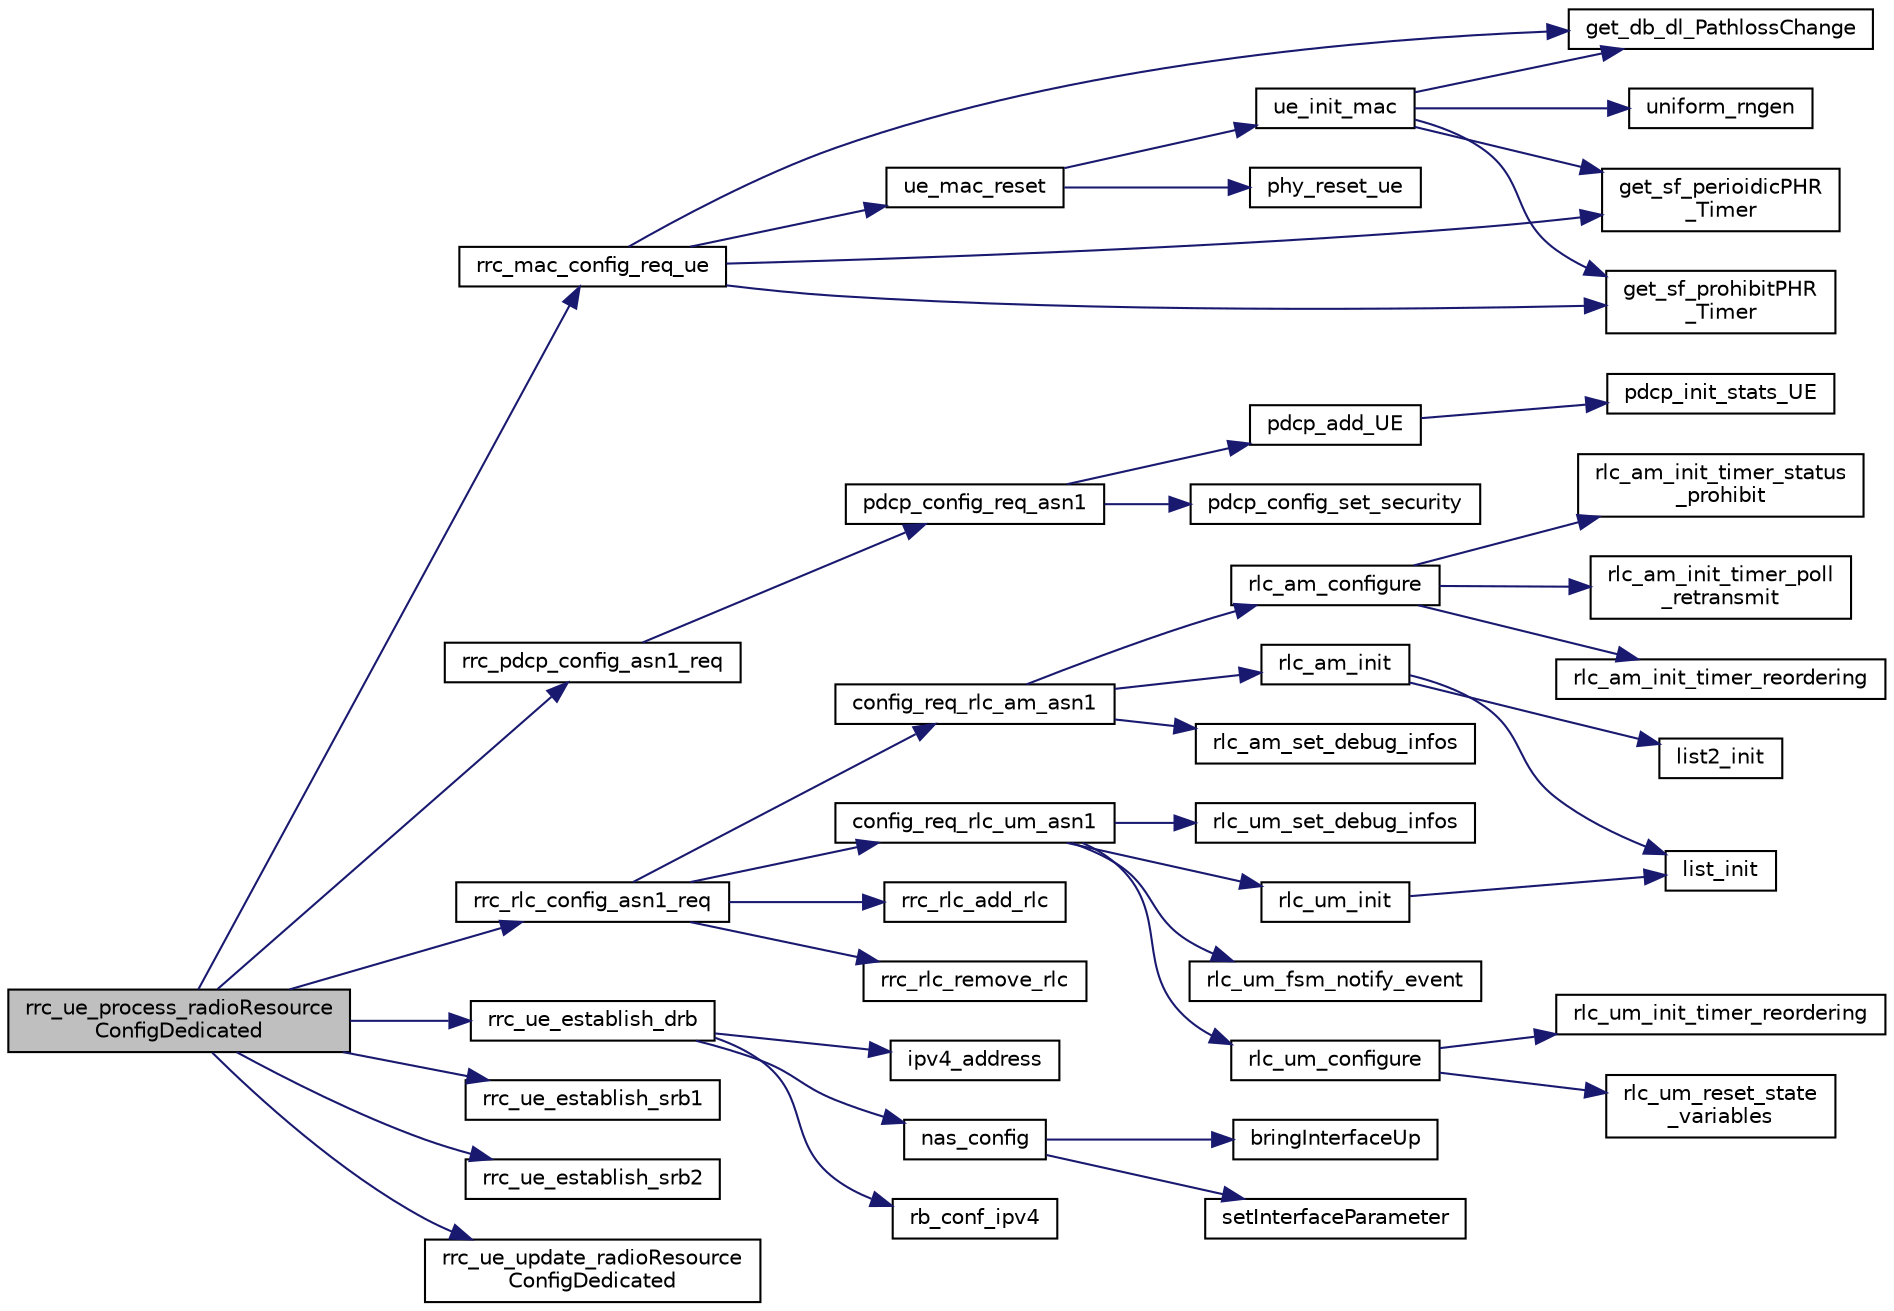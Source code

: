 digraph "rrc_ue_process_radioResourceConfigDedicated"
{
 // LATEX_PDF_SIZE
  edge [fontname="Helvetica",fontsize="10",labelfontname="Helvetica",labelfontsize="10"];
  node [fontname="Helvetica",fontsize="10",shape=record];
  rankdir="LR";
  Node1 [label="rrc_ue_process_radioResource\lConfigDedicated",height=0.2,width=0.4,color="black", fillcolor="grey75", style="filled", fontcolor="black",tooltip="Process a RadioResourceConfigDedicated Message and configure PHY/MAC."];
  Node1 -> Node2 [color="midnightblue",fontsize="10",style="solid",fontname="Helvetica"];
  Node2 [label="rrc_mac_config_req_ue",height=0.2,width=0.4,color="black", fillcolor="white", style="filled",URL="$group____mac.html#gafe15012710aa9742582216918ff0f028",tooltip="RRC eNB Configuration primitive for PHY/MAC. Allows configuration of PHY/MAC resources based on Syste..."];
  Node2 -> Node3 [color="midnightblue",fontsize="10",style="solid",fontname="Helvetica"];
  Node3 [label="get_db_dl_PathlossChange",height=0.2,width=0.4,color="black", fillcolor="white", style="filled",URL="$group____mac.html#ga764993404bc016bcd9dfebdd10aaaa14",tooltip="get the db form the path loss change configured by the higher layer"];
  Node2 -> Node4 [color="midnightblue",fontsize="10",style="solid",fontname="Helvetica"];
  Node4 [label="get_sf_perioidicPHR\l_Timer",height=0.2,width=0.4,color="black", fillcolor="white", style="filled",URL="$group____mac.html#gad66af9ea051d9714c152c74168103142",tooltip="get the number of subframe form the periodic PHR timer configured by the higher layer"];
  Node2 -> Node5 [color="midnightblue",fontsize="10",style="solid",fontname="Helvetica"];
  Node5 [label="get_sf_prohibitPHR\l_Timer",height=0.2,width=0.4,color="black", fillcolor="white", style="filled",URL="$group____mac.html#ga933ccf9b77944c58de0bfea4db388d95",tooltip="get the number of subframe form the prohibit PHR duration configured by the higher layer"];
  Node2 -> Node6 [color="midnightblue",fontsize="10",style="solid",fontname="Helvetica"];
  Node6 [label="ue_mac_reset",height=0.2,width=0.4,color="black", fillcolor="white", style="filled",URL="$group____mac.html#ga968bf9010590de196f107a6c6f8ed528",tooltip=" "];
  Node6 -> Node7 [color="midnightblue",fontsize="10",style="solid",fontname="Helvetica"];
  Node7 [label="phy_reset_ue",height=0.2,width=0.4,color="black", fillcolor="white", style="filled",URL="$config__ue_8c.html#a0fef1b3a3eb7a3467718f501d2371ea3",tooltip=" "];
  Node6 -> Node8 [color="midnightblue",fontsize="10",style="solid",fontname="Helvetica"];
  Node8 [label="ue_init_mac",height=0.2,width=0.4,color="black", fillcolor="white", style="filled",URL="$group____mac.html#gabdd32b2e7149305840a1af51bf155c50",tooltip=" "];
  Node8 -> Node3 [color="midnightblue",fontsize="10",style="solid",fontname="Helvetica"];
  Node8 -> Node4 [color="midnightblue",fontsize="10",style="solid",fontname="Helvetica"];
  Node8 -> Node5 [color="midnightblue",fontsize="10",style="solid",fontname="Helvetica"];
  Node8 -> Node9 [color="midnightblue",fontsize="10",style="solid",fontname="Helvetica"];
  Node9 [label="uniform_rngen",height=0.2,width=0.4,color="black", fillcolor="white", style="filled",URL="$group____mac.html#ga16686da47f6f375ecce38c22fa05ded7",tooltip=" "];
  Node1 -> Node10 [color="midnightblue",fontsize="10",style="solid",fontname="Helvetica"];
  Node10 [label="rrc_pdcp_config_asn1_req",height=0.2,width=0.4,color="black", fillcolor="white", style="filled",URL="$group____pdcp.html#ga3e65d0ecf9f1939cbefcffa4f3c05d3f",tooltip=" "];
  Node10 -> Node11 [color="midnightblue",fontsize="10",style="solid",fontname="Helvetica"];
  Node11 [label="pdcp_config_req_asn1",height=0.2,width=0.4,color="black", fillcolor="white", style="filled",URL="$pdcp_8c.html#a10a68f41de0b08f250cfc44ed0844d1e",tooltip=" "];
  Node11 -> Node12 [color="midnightblue",fontsize="10",style="solid",fontname="Helvetica"];
  Node12 [label="pdcp_add_UE",height=0.2,width=0.4,color="black", fillcolor="white", style="filled",URL="$group____pdcp.html#ga9301f59627d547303091e69a615606dc",tooltip="Function (for RRC) to add a new UE in PDCP module."];
  Node12 -> Node13 [color="midnightblue",fontsize="10",style="solid",fontname="Helvetica"];
  Node13 [label="pdcp_init_stats_UE",height=0.2,width=0.4,color="black", fillcolor="white", style="filled",URL="$pdcp_8c.html#a3938a1da1649a85b593599eec276423d",tooltip=" "];
  Node11 -> Node14 [color="midnightblue",fontsize="10",style="solid",fontname="Helvetica"];
  Node14 [label="pdcp_config_set_security",height=0.2,width=0.4,color="black", fillcolor="white", style="filled",URL="$group____pdcp.html#gab521b1aae92b7b23482ff5a59b02d351",tooltip=" "];
  Node1 -> Node15 [color="midnightblue",fontsize="10",style="solid",fontname="Helvetica"];
  Node15 [label="rrc_rlc_config_asn1_req",height=0.2,width=0.4,color="black", fillcolor="white", style="filled",URL="$group__em.html#ga7b0216172f78c506c62b8284e78abae6",tooltip=" "];
  Node15 -> Node16 [color="midnightblue",fontsize="10",style="solid",fontname="Helvetica"];
  Node16 [label="config_req_rlc_am_asn1",height=0.2,width=0.4,color="black", fillcolor="white", style="filled",URL="$group__em.html#ga17a0977a663faabfec698e2ea771446f",tooltip=" "];
  Node16 -> Node17 [color="midnightblue",fontsize="10",style="solid",fontname="Helvetica"];
  Node17 [label="rlc_am_configure",height=0.2,width=0.4,color="black", fillcolor="white", style="filled",URL="$group__em.html#gaf3b2cd84a936c90b896acba714d37f76",tooltip="Set RLC AM protocol parameters."];
  Node17 -> Node18 [color="midnightblue",fontsize="10",style="solid",fontname="Helvetica"];
  Node18 [label="rlc_am_init_timer_poll\l_retransmit",height=0.2,width=0.4,color="black", fillcolor="white", style="filled",URL="$group__em.html#gac07157a49820c01e5c4ed978d4655921",tooltip="Initialize the timer Poll-retransmit with RLC AM time-out config parameter."];
  Node17 -> Node19 [color="midnightblue",fontsize="10",style="solid",fontname="Helvetica"];
  Node19 [label="rlc_am_init_timer_reordering",height=0.2,width=0.4,color="black", fillcolor="white", style="filled",URL="$group__em.html#gad51249713b656cd4ff24741477a28695",tooltip="Initialize the timer reordering with RLC AM time-out config parameter."];
  Node17 -> Node20 [color="midnightblue",fontsize="10",style="solid",fontname="Helvetica"];
  Node20 [label="rlc_am_init_timer_status\l_prohibit",height=0.2,width=0.4,color="black", fillcolor="white", style="filled",URL="$group__em.html#gac16129a33196b1d10441cdc26f90a458",tooltip="Initialize the timer status-prohibit with RLC AM time-out config parameter."];
  Node16 -> Node21 [color="midnightblue",fontsize="10",style="solid",fontname="Helvetica"];
  Node21 [label="rlc_am_init",height=0.2,width=0.4,color="black", fillcolor="white", style="filled",URL="$group__em.html#ga5d6bf9b1b85f9335929bda3867cde24c",tooltip="Initialize the RLC AM protocol instance, reset variables, allocate buffers, lists,..."];
  Node21 -> Node22 [color="midnightblue",fontsize="10",style="solid",fontname="Helvetica"];
  Node22 [label="list2_init",height=0.2,width=0.4,color="black", fillcolor="white", style="filled",URL="$list_8h.html#a2541783413dfb9abad3e67c9e425b99b",tooltip=" "];
  Node21 -> Node23 [color="midnightblue",fontsize="10",style="solid",fontname="Helvetica"];
  Node23 [label="list_init",height=0.2,width=0.4,color="black", fillcolor="white", style="filled",URL="$list_8c.html#a896782f4f794d085242b80e09bbc91dd",tooltip=" "];
  Node16 -> Node24 [color="midnightblue",fontsize="10",style="solid",fontname="Helvetica"];
  Node24 [label="rlc_am_set_debug_infos",height=0.2,width=0.4,color="black", fillcolor="white", style="filled",URL="$group__em.html#ga7af095809b3110182b4beebe5c865a6e",tooltip=" "];
  Node15 -> Node25 [color="midnightblue",fontsize="10",style="solid",fontname="Helvetica"];
  Node25 [label="config_req_rlc_um_asn1",height=0.2,width=0.4,color="black", fillcolor="white", style="filled",URL="$group__em.html#ga349cec326628344a3896ab66accdfeec",tooltip=" "];
  Node25 -> Node26 [color="midnightblue",fontsize="10",style="solid",fontname="Helvetica"];
  Node26 [label="rlc_um_configure",height=0.2,width=0.4,color="black", fillcolor="white", style="filled",URL="$group__em.html#ga600588620219751cec5679ba0e3127cd",tooltip="Configure RLC UM protocol parameters."];
  Node26 -> Node27 [color="midnightblue",fontsize="10",style="solid",fontname="Helvetica"];
  Node27 [label="rlc_um_init_timer_reordering",height=0.2,width=0.4,color="black", fillcolor="white", style="filled",URL="$group__em.html#ga9b22ed31ef856f3a02b9ecb0603e26b5",tooltip=" "];
  Node26 -> Node28 [color="midnightblue",fontsize="10",style="solid",fontname="Helvetica"];
  Node28 [label="rlc_um_reset_state\l_variables",height=0.2,width=0.4,color="black", fillcolor="white", style="filled",URL="$group__em.html#gaa3d2b5c100e55278a47b618852faf90a",tooltip="Reset protocol variables and state variables to initial values."];
  Node25 -> Node29 [color="midnightblue",fontsize="10",style="solid",fontname="Helvetica"];
  Node29 [label="rlc_um_fsm_notify_event",height=0.2,width=0.4,color="black", fillcolor="white", style="filled",URL="$group__em.html#ga75987c28c1fdfac4f3ba001013a4fc7b",tooltip="Send an event to the RLC UM finite state machine."];
  Node25 -> Node30 [color="midnightblue",fontsize="10",style="solid",fontname="Helvetica"];
  Node30 [label="rlc_um_init",height=0.2,width=0.4,color="black", fillcolor="white", style="filled",URL="$group__em.html#ga7fd7aa9bdcb97d6cb653350e6011e94c",tooltip="Initialize a RLC UM protocol instance, initialize all variables, lists, allocate buffers for making t..."];
  Node30 -> Node23 [color="midnightblue",fontsize="10",style="solid",fontname="Helvetica"];
  Node25 -> Node31 [color="midnightblue",fontsize="10",style="solid",fontname="Helvetica"];
  Node31 [label="rlc_um_set_debug_infos",height=0.2,width=0.4,color="black", fillcolor="white", style="filled",URL="$group__em.html#gace9032f18521f8b89f56b0d054d7ed65",tooltip=" "];
  Node15 -> Node32 [color="midnightblue",fontsize="10",style="solid",fontname="Helvetica"];
  Node32 [label="rrc_rlc_add_rlc",height=0.2,width=0.4,color="black", fillcolor="white", style="filled",URL="$group__em.html#gaae8324006fc26e060416197b745d82d2",tooltip=" "];
  Node15 -> Node33 [color="midnightblue",fontsize="10",style="solid",fontname="Helvetica"];
  Node33 [label="rrc_rlc_remove_rlc",height=0.2,width=0.4,color="black", fillcolor="white", style="filled",URL="$group__em.html#ga4ddb06375ccc51dd862170704bd96085",tooltip="Remove a RLC protocol instance from a radio bearer."];
  Node1 -> Node34 [color="midnightblue",fontsize="10",style="solid",fontname="Helvetica"];
  Node34 [label="rrc_ue_establish_drb",height=0.2,width=0.4,color="black", fillcolor="white", style="filled",URL="$group____rrc.html#ga9aab6b87aa472761aa8496fde9515bfa",tooltip="Establish a DRB according to DRB_ToAddMod structure."];
  Node34 -> Node35 [color="midnightblue",fontsize="10",style="solid",fontname="Helvetica"];
  Node35 [label="ipv4_address",height=0.2,width=0.4,color="black", fillcolor="white", style="filled",URL="$nas__config_8h.html#ab3395d5cf9f94c424d4a8a340fe30187",tooltip=" "];
  Node34 -> Node36 [color="midnightblue",fontsize="10",style="solid",fontname="Helvetica"];
  Node36 [label="nas_config",height=0.2,width=0.4,color="black", fillcolor="white", style="filled",URL="$nas__config_8c.html#a207b32fb79c4d143d370055cd440f200",tooltip=" "];
  Node36 -> Node37 [color="midnightblue",fontsize="10",style="solid",fontname="Helvetica"];
  Node37 [label="bringInterfaceUp",height=0.2,width=0.4,color="black", fillcolor="white", style="filled",URL="$nas__config_8c.html#a6617f68f80470eca149d875b10175145",tooltip=" "];
  Node36 -> Node38 [color="midnightblue",fontsize="10",style="solid",fontname="Helvetica"];
  Node38 [label="setInterfaceParameter",height=0.2,width=0.4,color="black", fillcolor="white", style="filled",URL="$nas__config_8c.html#aa4fc84d1d882eec687c51ce2ccd49064",tooltip="This function sets an genneric interface parameter (SIOCSIFADDR, SIOCSIFNETMASK, SIOCSIFBRDADDR,..."];
  Node34 -> Node39 [color="midnightblue",fontsize="10",style="solid",fontname="Helvetica"];
  Node39 [label="rb_conf_ipv4",height=0.2,width=0.4,color="black", fillcolor="white", style="filled",URL="$nas__config_8h.html#a01d9c9d2f030abf1914f0c617a3e7203",tooltip=" "];
  Node1 -> Node40 [color="midnightblue",fontsize="10",style="solid",fontname="Helvetica"];
  Node40 [label="rrc_ue_establish_srb1",height=0.2,width=0.4,color="black", fillcolor="white", style="filled",URL="$group____rrc.html#ga68c5ff6c9300dcd908cf93cb312cec31",tooltip="Establish SRB1 based on configuration in SRB_ToAddMod structure. Configures RLC/PDCP accordingly."];
  Node1 -> Node41 [color="midnightblue",fontsize="10",style="solid",fontname="Helvetica"];
  Node41 [label="rrc_ue_establish_srb2",height=0.2,width=0.4,color="black", fillcolor="white", style="filled",URL="$group____rrc.html#ga35f699830085ea0829de0cc9df395c34",tooltip="Establish SRB2 based on configuration in SRB_ToAddMod structure. Configures RLC/PDCP accordingly."];
  Node1 -> Node42 [color="midnightblue",fontsize="10",style="solid",fontname="Helvetica"];
  Node42 [label="rrc_ue_update_radioResource\lConfigDedicated",height=0.2,width=0.4,color="black", fillcolor="white", style="filled",URL="$rrc__UE_8c.html#a2b8f47f01d383f14ec44ed2201da3107",tooltip=" "];
}
